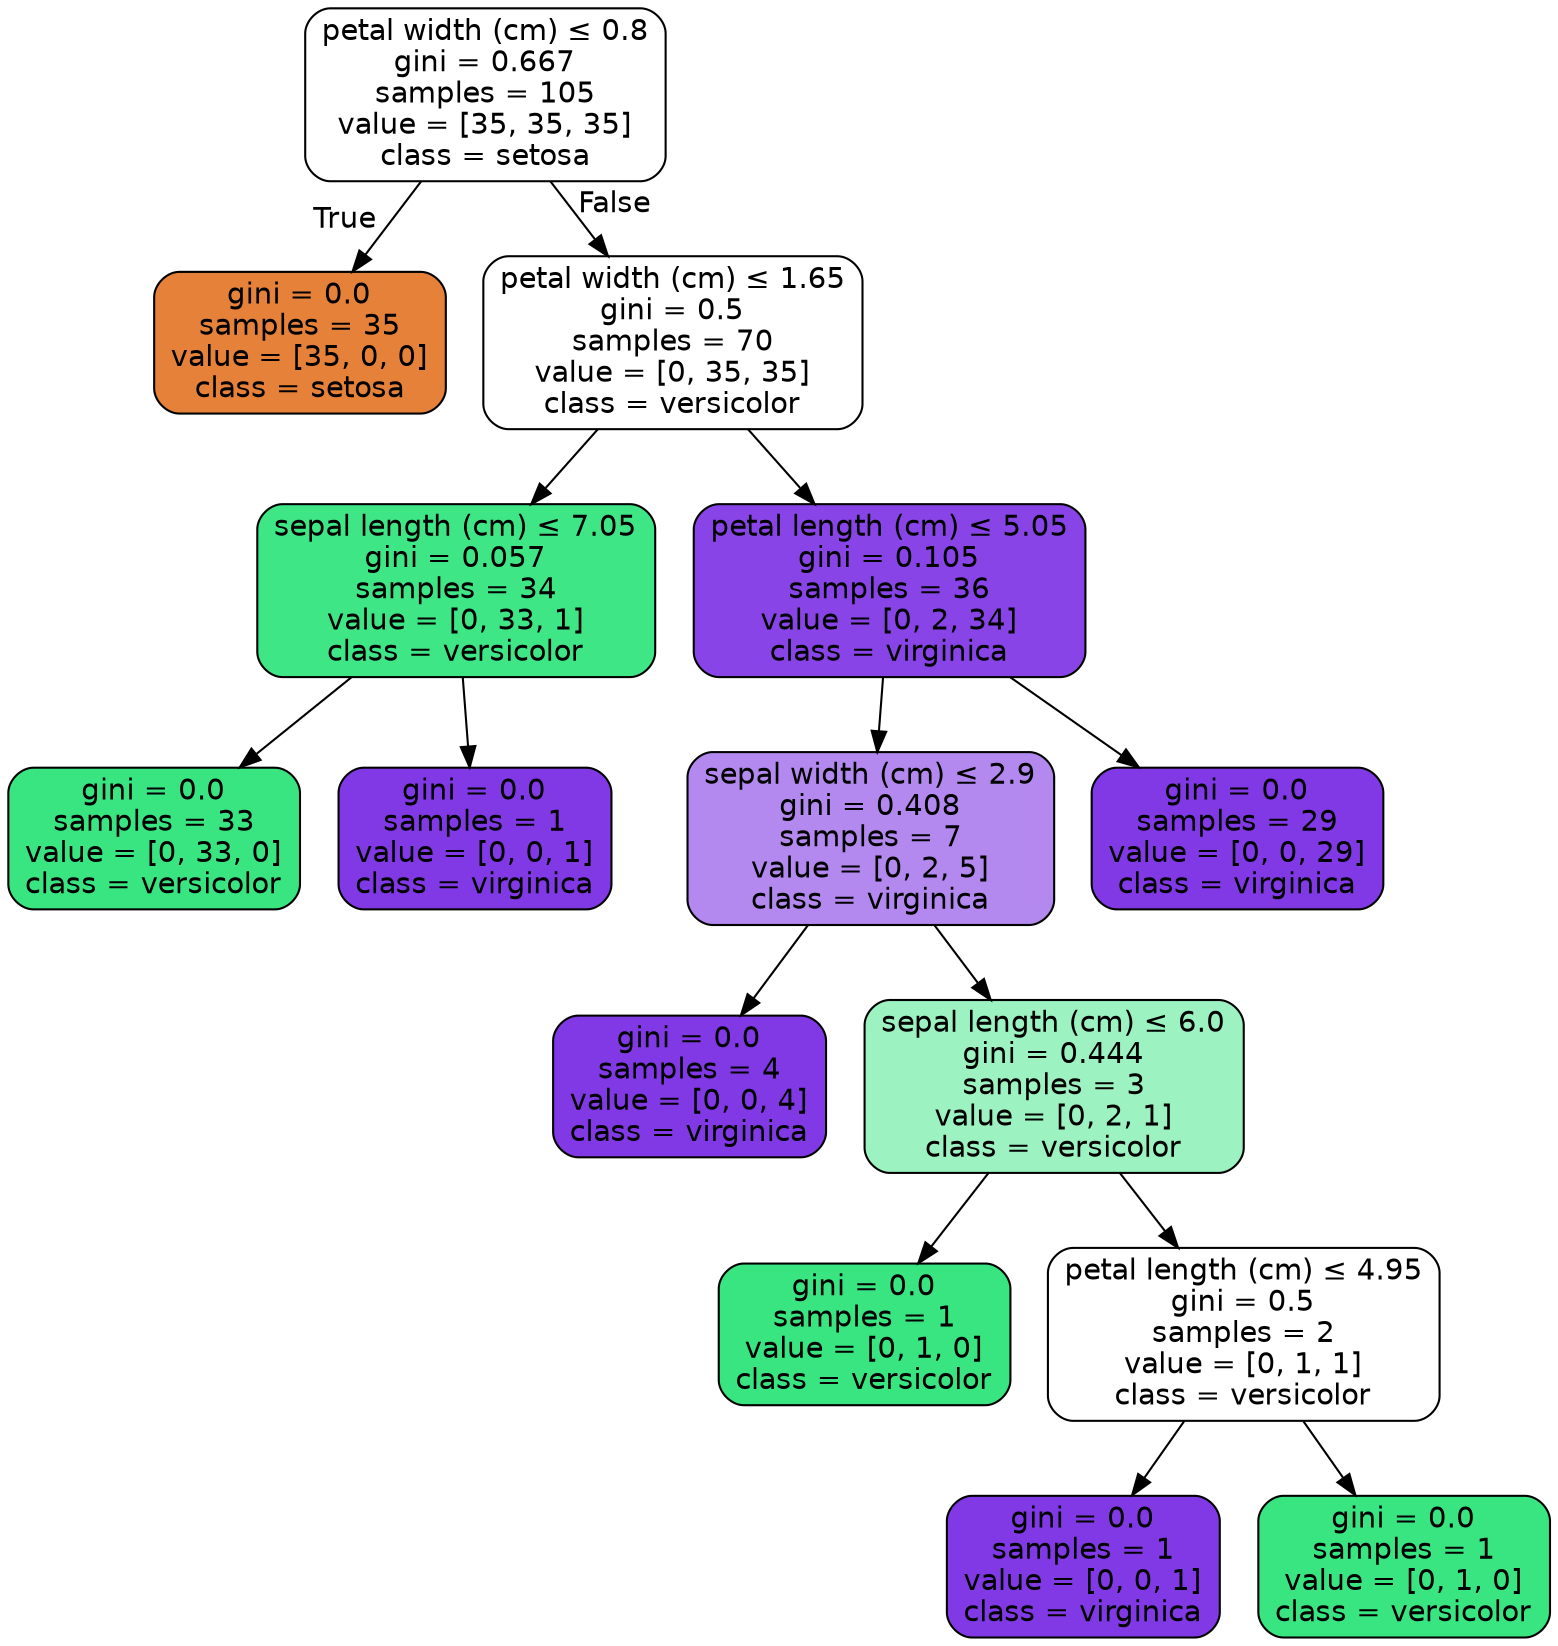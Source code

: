digraph Tree {
node [shape=box, style="filled, rounded", color="black", fontname=helvetica] ;
edge [fontname=helvetica] ;
0 [label=<petal width (cm) &le; 0.8<br/>gini = 0.667<br/>samples = 105<br/>value = [35, 35, 35]<br/>class = setosa>, fillcolor="#e5813900"] ;
1 [label=<gini = 0.0<br/>samples = 35<br/>value = [35, 0, 0]<br/>class = setosa>, fillcolor="#e58139ff"] ;
0 -> 1 [labeldistance=2.5, labelangle=45, headlabel="True"] ;
2 [label=<petal width (cm) &le; 1.65<br/>gini = 0.5<br/>samples = 70<br/>value = [0, 35, 35]<br/>class = versicolor>, fillcolor="#39e58100"] ;
0 -> 2 [labeldistance=2.5, labelangle=-45, headlabel="False"] ;
3 [label=<sepal length (cm) &le; 7.05<br/>gini = 0.057<br/>samples = 34<br/>value = [0, 33, 1]<br/>class = versicolor>, fillcolor="#39e581f7"] ;
2 -> 3 ;
4 [label=<gini = 0.0<br/>samples = 33<br/>value = [0, 33, 0]<br/>class = versicolor>, fillcolor="#39e581ff"] ;
3 -> 4 ;
5 [label=<gini = 0.0<br/>samples = 1<br/>value = [0, 0, 1]<br/>class = virginica>, fillcolor="#8139e5ff"] ;
3 -> 5 ;
6 [label=<petal length (cm) &le; 5.05<br/>gini = 0.105<br/>samples = 36<br/>value = [0, 2, 34]<br/>class = virginica>, fillcolor="#8139e5f0"] ;
2 -> 6 ;
7 [label=<sepal width (cm) &le; 2.9<br/>gini = 0.408<br/>samples = 7<br/>value = [0, 2, 5]<br/>class = virginica>, fillcolor="#8139e599"] ;
6 -> 7 ;
8 [label=<gini = 0.0<br/>samples = 4<br/>value = [0, 0, 4]<br/>class = virginica>, fillcolor="#8139e5ff"] ;
7 -> 8 ;
9 [label=<sepal length (cm) &le; 6.0<br/>gini = 0.444<br/>samples = 3<br/>value = [0, 2, 1]<br/>class = versicolor>, fillcolor="#39e5817f"] ;
7 -> 9 ;
10 [label=<gini = 0.0<br/>samples = 1<br/>value = [0, 1, 0]<br/>class = versicolor>, fillcolor="#39e581ff"] ;
9 -> 10 ;
11 [label=<petal length (cm) &le; 4.95<br/>gini = 0.5<br/>samples = 2<br/>value = [0, 1, 1]<br/>class = versicolor>, fillcolor="#39e58100"] ;
9 -> 11 ;
12 [label=<gini = 0.0<br/>samples = 1<br/>value = [0, 0, 1]<br/>class = virginica>, fillcolor="#8139e5ff"] ;
11 -> 12 ;
13 [label=<gini = 0.0<br/>samples = 1<br/>value = [0, 1, 0]<br/>class = versicolor>, fillcolor="#39e581ff"] ;
11 -> 13 ;
14 [label=<gini = 0.0<br/>samples = 29<br/>value = [0, 0, 29]<br/>class = virginica>, fillcolor="#8139e5ff"] ;
6 -> 14 ;
}